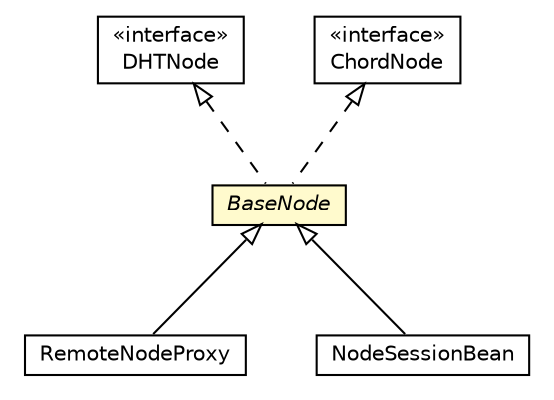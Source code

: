 #!/usr/local/bin/dot
#
# Class diagram 
# Generated by UMLGraph version R5_6-24-gf6e263 (http://www.umlgraph.org/)
#

digraph G {
	edge [fontname="Helvetica",fontsize=10,labelfontname="Helvetica",labelfontsize=10];
	node [fontname="Helvetica",fontsize=10,shape=plaintext];
	nodesep=0.25;
	ranksep=0.5;
	// org.unict.ing.pds.dhtdb.utils.dht.DHTNode
	c605 [label=<<table title="org.unict.ing.pds.dhtdb.utils.dht.DHTNode" border="0" cellborder="1" cellspacing="0" cellpadding="2" port="p" href="../dht/DHTNode.html">
		<tr><td><table border="0" cellspacing="0" cellpadding="1">
<tr><td align="center" balign="center"> &#171;interface&#187; </td></tr>
<tr><td align="center" balign="center"> DHTNode </td></tr>
		</table></td></tr>
		</table>>, URL="../dht/DHTNode.html", fontname="Helvetica", fontcolor="black", fontsize=10.0];
	// org.unict.ing.pds.dhtdb.utils.chord.ChordNode
	c616 [label=<<table title="org.unict.ing.pds.dhtdb.utils.chord.ChordNode" border="0" cellborder="1" cellspacing="0" cellpadding="2" port="p" href="../chord/ChordNode.html">
		<tr><td><table border="0" cellspacing="0" cellpadding="1">
<tr><td align="center" balign="center"> &#171;interface&#187; </td></tr>
<tr><td align="center" balign="center"> ChordNode </td></tr>
		</table></td></tr>
		</table>>, URL="../chord/ChordNode.html", fontname="Helvetica", fontcolor="black", fontsize=10.0];
	// org.unict.ing.pds.dhtdb.utils.common.BaseNode
	c619 [label=<<table title="org.unict.ing.pds.dhtdb.utils.common.BaseNode" border="0" cellborder="1" cellspacing="0" cellpadding="2" port="p" bgcolor="lemonChiffon" href="./BaseNode.html">
		<tr><td><table border="0" cellspacing="0" cellpadding="1">
<tr><td align="center" balign="center"><font face="Helvetica-Oblique"> BaseNode </font></td></tr>
		</table></td></tr>
		</table>>, URL="./BaseNode.html", fontname="Helvetica", fontcolor="black", fontsize=10.0];
	// org.unict.ing.pds.dhtdb.utils.common.RemoteNodeProxy
	c620 [label=<<table title="org.unict.ing.pds.dhtdb.utils.common.RemoteNodeProxy" border="0" cellborder="1" cellspacing="0" cellpadding="2" port="p" href="./RemoteNodeProxy.html">
		<tr><td><table border="0" cellspacing="0" cellpadding="1">
<tr><td align="center" balign="center"> RemoteNodeProxy </td></tr>
		</table></td></tr>
		</table>>, URL="./RemoteNodeProxy.html", fontname="Helvetica", fontcolor="black", fontsize=10.0];
	// org.unict.ing.pds.dhtdb.replica.p2p.NodeSessionBean
	c639 [label=<<table title="org.unict.ing.pds.dhtdb.replica.p2p.NodeSessionBean" border="0" cellborder="1" cellspacing="0" cellpadding="2" port="p" href="../../replica/p2p/NodeSessionBean.html">
		<tr><td><table border="0" cellspacing="0" cellpadding="1">
<tr><td align="center" balign="center"> NodeSessionBean </td></tr>
		</table></td></tr>
		</table>>, URL="../../replica/p2p/NodeSessionBean.html", fontname="Helvetica", fontcolor="black", fontsize=10.0];
	//org.unict.ing.pds.dhtdb.utils.common.BaseNode implements org.unict.ing.pds.dhtdb.utils.dht.DHTNode
	c605:p -> c619:p [dir=back,arrowtail=empty,style=dashed];
	//org.unict.ing.pds.dhtdb.utils.common.BaseNode implements org.unict.ing.pds.dhtdb.utils.chord.ChordNode
	c616:p -> c619:p [dir=back,arrowtail=empty,style=dashed];
	//org.unict.ing.pds.dhtdb.utils.common.RemoteNodeProxy extends org.unict.ing.pds.dhtdb.utils.common.BaseNode
	c619:p -> c620:p [dir=back,arrowtail=empty];
	//org.unict.ing.pds.dhtdb.replica.p2p.NodeSessionBean extends org.unict.ing.pds.dhtdb.utils.common.BaseNode
	c619:p -> c639:p [dir=back,arrowtail=empty];
}


